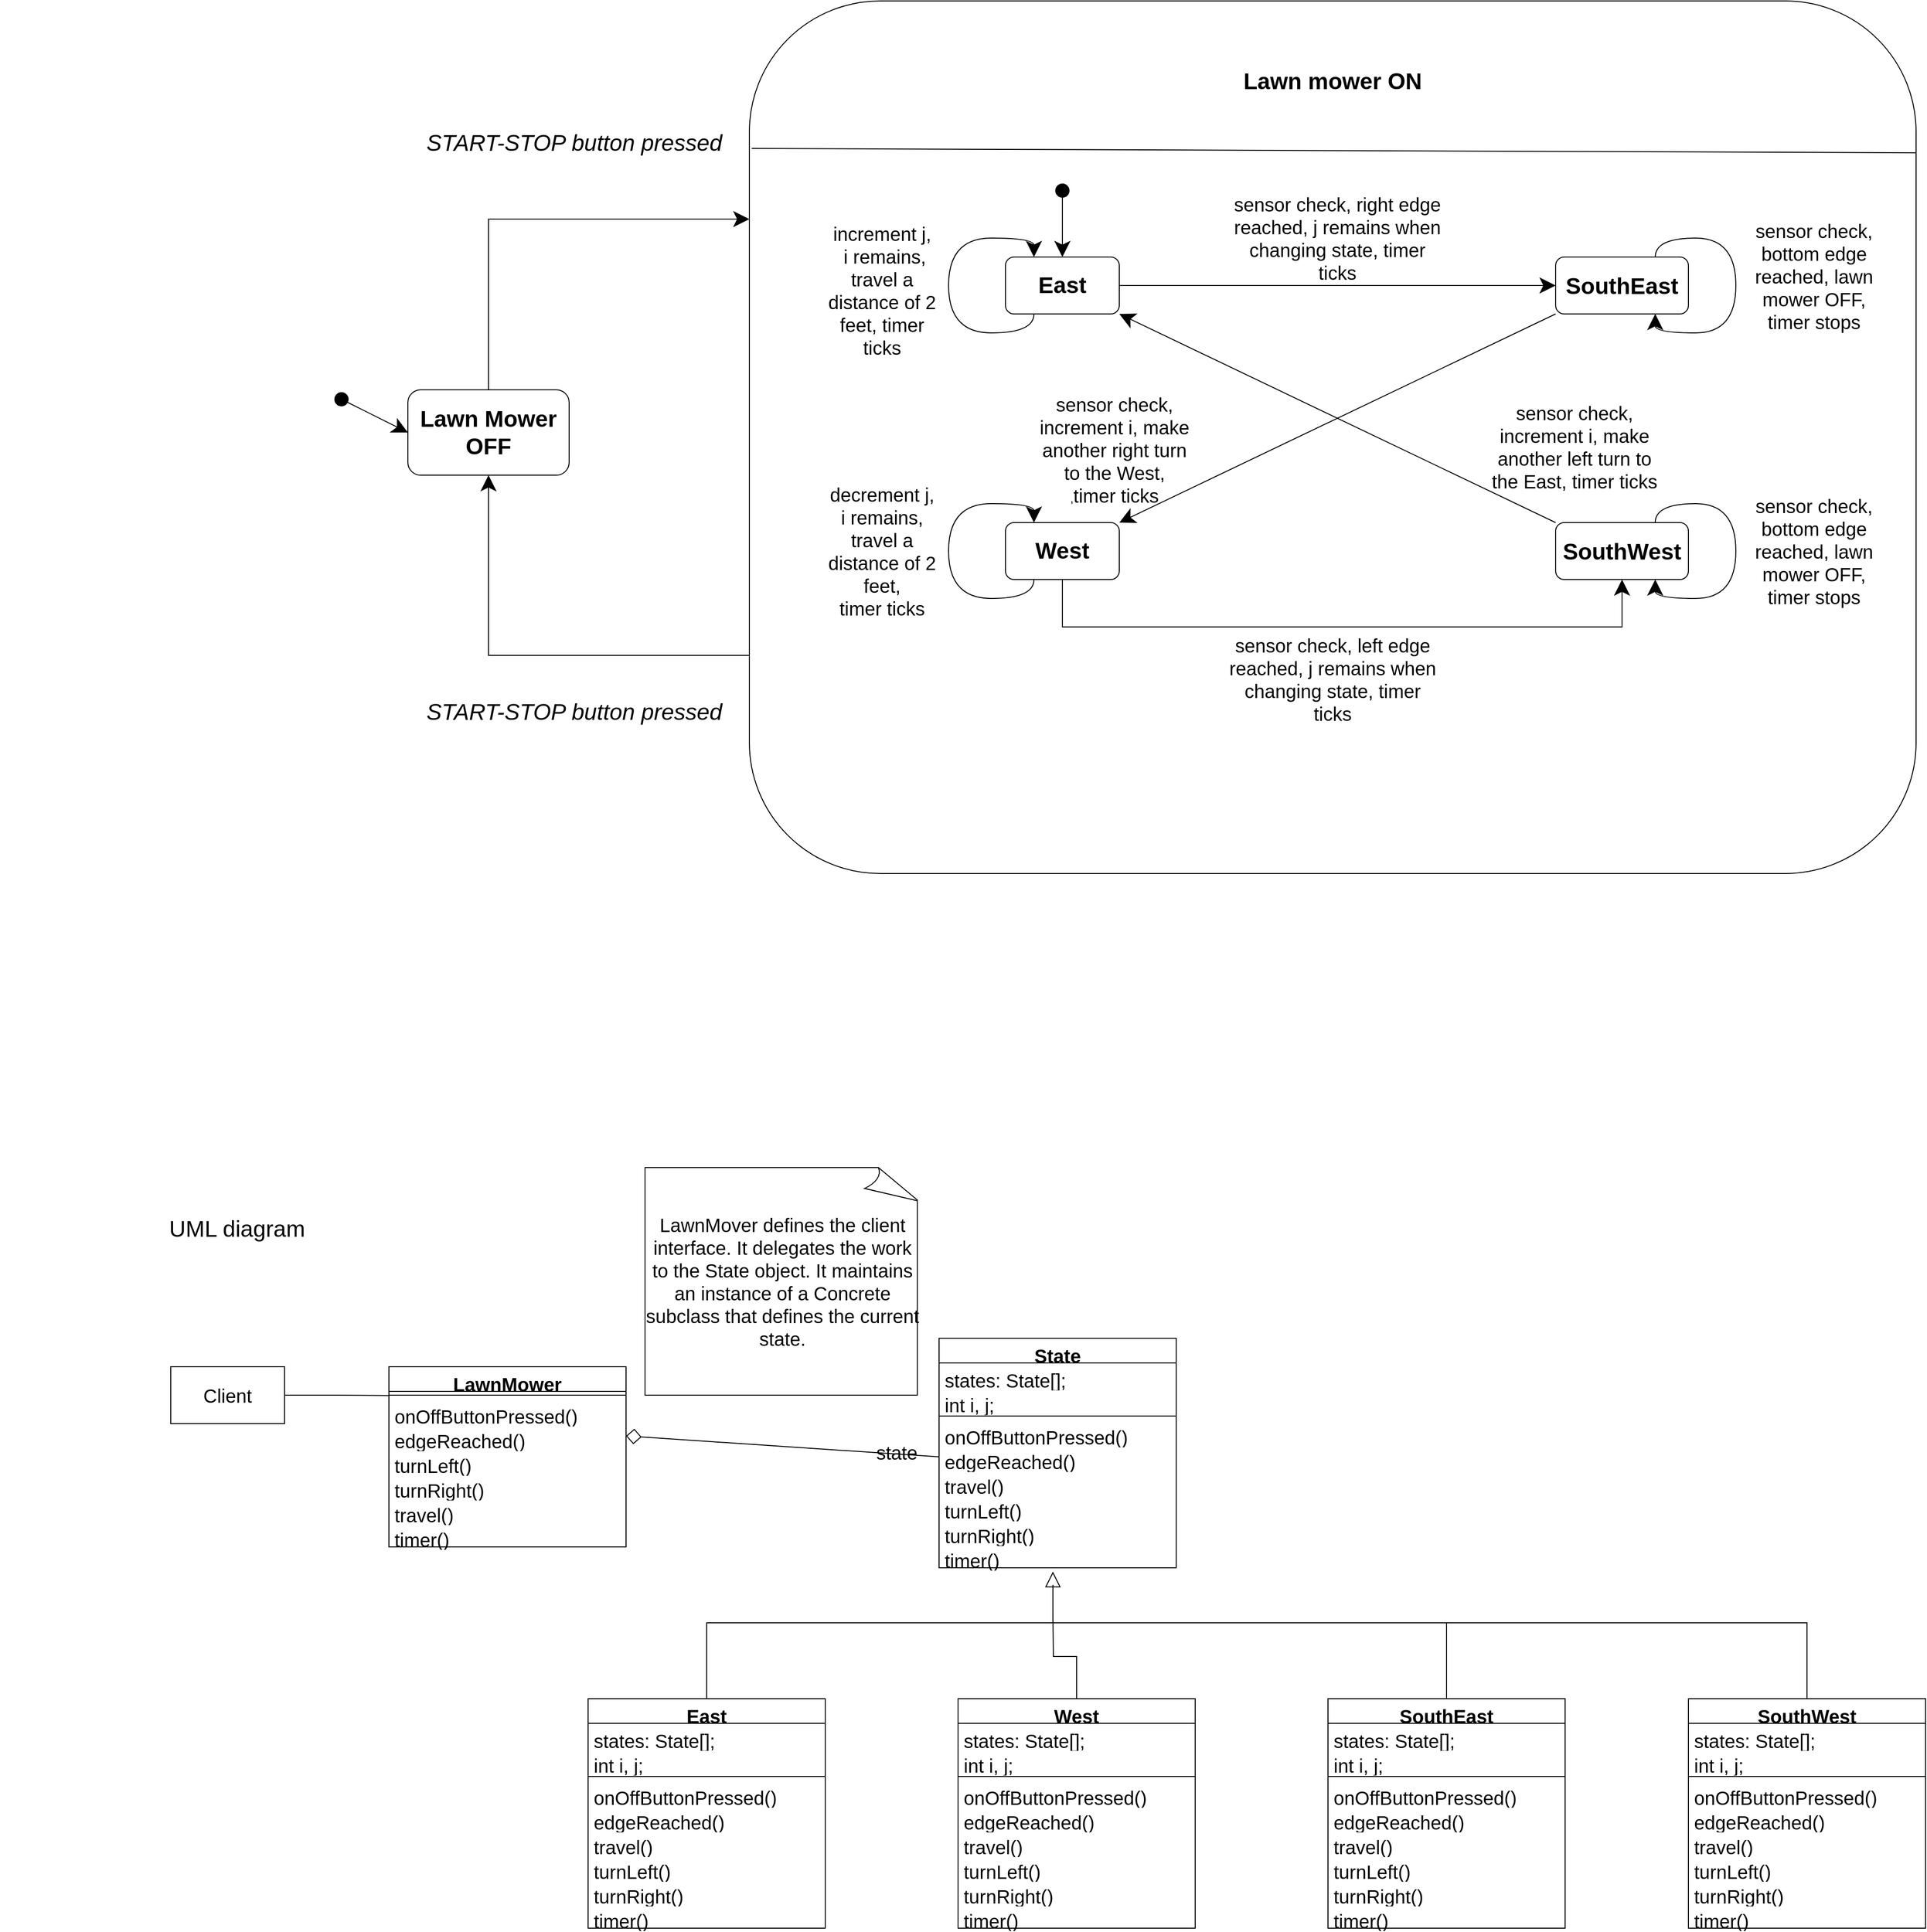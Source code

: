 <mxfile version="21.2.1" type="github">
  <diagram name="Page-1" id="KvL3jpzsEYVWvemKFwzc">
    <mxGraphModel dx="2650" dy="2578" grid="1" gridSize="10" guides="1" tooltips="1" connect="1" arrows="1" fold="1" page="1" pageScale="1" pageWidth="850" pageHeight="1100" math="0" shadow="0">
      <root>
        <mxCell id="0" />
        <mxCell id="1" parent="0" />
        <mxCell id="6d6ZR2iikcrfA8smD7Zp-4" style="edgeStyle=orthogonalEdgeStyle;rounded=0;orthogonalLoop=1;jettySize=auto;html=1;exitX=0;exitY=0.75;exitDx=0;exitDy=0;entryX=0.5;entryY=1;entryDx=0;entryDy=0;endSize=14;" edge="1" parent="1" source="Ldkf10a5wtrMLSqoh3qG-2" target="Ldkf10a5wtrMLSqoh3qG-12">
          <mxGeometry relative="1" as="geometry" />
        </mxCell>
        <mxCell id="Ldkf10a5wtrMLSqoh3qG-2" value="" style="rounded=1;whiteSpace=wrap;html=1;" parent="1" vertex="1">
          <mxGeometry x="-320" y="-70" width="1230" height="920" as="geometry" />
        </mxCell>
        <mxCell id="Ldkf10a5wtrMLSqoh3qG-4" value="&lt;font style=&quot;font-size: 24px;&quot;&gt;Lawn mower ON&lt;br&gt;&lt;/font&gt;" style="text;html=1;strokeColor=none;fillColor=none;align=center;verticalAlign=middle;whiteSpace=wrap;rounded=0;fontStyle=1" parent="1" vertex="1">
          <mxGeometry x="125" width="340" height="30" as="geometry" />
        </mxCell>
        <mxCell id="Ldkf10a5wtrMLSqoh3qG-7" value="" style="endArrow=none;html=1;rounded=0;entryX=1;entryY=0.174;entryDx=0;entryDy=0;exitX=0.002;exitY=0.169;exitDx=0;exitDy=0;startFill=1;snapToPoint=0;noJump=1;exitPerimeter=0;entryPerimeter=0;" parent="1" source="Ldkf10a5wtrMLSqoh3qG-2" target="Ldkf10a5wtrMLSqoh3qG-2" edge="1">
          <mxGeometry width="50" height="50" relative="1" as="geometry">
            <mxPoint x="320" y="170" as="sourcePoint" />
            <mxPoint x="370" y="120" as="targetPoint" />
          </mxGeometry>
        </mxCell>
        <mxCell id="6d6ZR2iikcrfA8smD7Zp-6" style="edgeStyle=orthogonalEdgeStyle;rounded=0;orthogonalLoop=1;jettySize=auto;html=1;exitX=1;exitY=0.5;exitDx=0;exitDy=0;entryX=0;entryY=0.5;entryDx=0;entryDy=0;endSize=14;" edge="1" parent="1" source="Ldkf10a5wtrMLSqoh3qG-8" target="Ldkf10a5wtrMLSqoh3qG-10">
          <mxGeometry relative="1" as="geometry" />
        </mxCell>
        <mxCell id="Ldkf10a5wtrMLSqoh3qG-8" value="&lt;font style=&quot;font-size: 24px;&quot;&gt;East&lt;/font&gt;" style="rounded=1;whiteSpace=wrap;html=1;fontStyle=1" parent="1" vertex="1">
          <mxGeometry x="-50" y="200" width="120" height="60" as="geometry" />
        </mxCell>
        <mxCell id="6d6ZR2iikcrfA8smD7Zp-15" style="edgeStyle=orthogonalEdgeStyle;rounded=0;orthogonalLoop=1;jettySize=auto;html=1;exitX=0.5;exitY=1;exitDx=0;exitDy=0;entryX=0.5;entryY=1;entryDx=0;entryDy=0;endSize=14;" edge="1" parent="1" source="Ldkf10a5wtrMLSqoh3qG-9" target="Ldkf10a5wtrMLSqoh3qG-11">
          <mxGeometry relative="1" as="geometry">
            <Array as="points">
              <mxPoint x="10" y="590" />
              <mxPoint x="600" y="590" />
            </Array>
          </mxGeometry>
        </mxCell>
        <mxCell id="Ldkf10a5wtrMLSqoh3qG-9" value="&lt;font style=&quot;font-size: 24px;&quot;&gt;West&lt;/font&gt;" style="rounded=1;whiteSpace=wrap;html=1;fontStyle=1" parent="1" vertex="1">
          <mxGeometry x="-50" y="480" width="120" height="60" as="geometry" />
        </mxCell>
        <mxCell id="6d6ZR2iikcrfA8smD7Zp-11" style="rounded=0;orthogonalLoop=1;jettySize=auto;html=1;exitX=0;exitY=1;exitDx=0;exitDy=0;entryX=1;entryY=0;entryDx=0;entryDy=0;endSize=14;" edge="1" parent="1" source="Ldkf10a5wtrMLSqoh3qG-10" target="Ldkf10a5wtrMLSqoh3qG-9">
          <mxGeometry relative="1" as="geometry" />
        </mxCell>
        <mxCell id="Ldkf10a5wtrMLSqoh3qG-10" value="&lt;font style=&quot;font-size: 24px;&quot;&gt;SouthEast&lt;/font&gt;" style="rounded=1;html=1;fontStyle=1;whiteSpace=wrap;spacingTop=1;spacing=14;" parent="1" vertex="1">
          <mxGeometry x="530" y="200" width="140" height="60" as="geometry" />
        </mxCell>
        <mxCell id="6d6ZR2iikcrfA8smD7Zp-18" style="rounded=0;orthogonalLoop=1;jettySize=auto;html=1;exitX=0;exitY=0;exitDx=0;exitDy=0;entryX=1;entryY=1;entryDx=0;entryDy=0;endSize=14;" edge="1" parent="1" source="Ldkf10a5wtrMLSqoh3qG-11" target="Ldkf10a5wtrMLSqoh3qG-8">
          <mxGeometry relative="1" as="geometry" />
        </mxCell>
        <mxCell id="Ldkf10a5wtrMLSqoh3qG-11" value="&lt;div style=&quot;font-size: 24px;&quot;&gt;&lt;font style=&quot;font-size: 24px;&quot;&gt;SouthWest&lt;/font&gt;&lt;/div&gt;" style="rounded=1;html=1;fontStyle=1;whiteSpace=wrap;spacingTop=1;spacing=14;" parent="1" vertex="1">
          <mxGeometry x="530" y="480" width="140" height="60" as="geometry" />
        </mxCell>
        <mxCell id="6d6ZR2iikcrfA8smD7Zp-3" style="edgeStyle=orthogonalEdgeStyle;rounded=0;orthogonalLoop=1;jettySize=auto;html=1;exitX=0.5;exitY=0;exitDx=0;exitDy=0;entryX=0;entryY=0.25;entryDx=0;entryDy=0;endSize=14;" edge="1" parent="1" source="Ldkf10a5wtrMLSqoh3qG-12" target="Ldkf10a5wtrMLSqoh3qG-2">
          <mxGeometry relative="1" as="geometry">
            <Array as="points">
              <mxPoint x="-595" y="160" />
            </Array>
          </mxGeometry>
        </mxCell>
        <mxCell id="Ldkf10a5wtrMLSqoh3qG-12" value="&lt;font style=&quot;font-size: 24px;&quot;&gt;Lawn Mower OFF&lt;br&gt;&lt;/font&gt;" style="rounded=1;whiteSpace=wrap;html=1;fontStyle=1" parent="1" vertex="1">
          <mxGeometry x="-680" y="340" width="170" height="90" as="geometry" />
        </mxCell>
        <mxCell id="6d6ZR2iikcrfA8smD7Zp-1" value="&lt;font style=&quot;font-size: 24px;&quot;&gt;START-STOP button pressed&lt;br&gt;&lt;/font&gt;" style="text;html=1;align=center;verticalAlign=middle;resizable=0;points=[];autosize=1;strokeColor=none;fillColor=none;fontStyle=2" vertex="1" parent="1">
          <mxGeometry x="-670" y="60" width="330" height="40" as="geometry" />
        </mxCell>
        <mxCell id="6d6ZR2iikcrfA8smD7Zp-2" value="&lt;font style=&quot;font-size: 24px;&quot;&gt;START-STOP button pressed&lt;br&gt;&lt;/font&gt;" style="text;html=1;align=center;verticalAlign=middle;resizable=0;points=[];autosize=1;strokeColor=none;fillColor=none;fontStyle=2" vertex="1" parent="1">
          <mxGeometry x="-670" y="660" width="330" height="40" as="geometry" />
        </mxCell>
        <mxCell id="6d6ZR2iikcrfA8smD7Zp-5" value="" style="endArrow=classic;html=1;rounded=0;entryX=0;entryY=0.5;entryDx=0;entryDy=0;endSize=14;startSize=14;startArrow=oval;startFill=1;" edge="1" parent="1" target="Ldkf10a5wtrMLSqoh3qG-12">
          <mxGeometry width="50" height="50" relative="1" as="geometry">
            <mxPoint x="-750" y="350" as="sourcePoint" />
            <mxPoint x="-470" y="490" as="targetPoint" />
          </mxGeometry>
        </mxCell>
        <mxCell id="6d6ZR2iikcrfA8smD7Zp-8" style="edgeStyle=orthogonalEdgeStyle;rounded=0;orthogonalLoop=1;jettySize=auto;html=1;exitX=0.25;exitY=1;exitDx=0;exitDy=0;entryX=0.25;entryY=0;entryDx=0;entryDy=0;curved=1;endSize=14;" edge="1" parent="1" source="Ldkf10a5wtrMLSqoh3qG-8" target="Ldkf10a5wtrMLSqoh3qG-8">
          <mxGeometry relative="1" as="geometry">
            <Array as="points">
              <mxPoint x="-20" y="280" />
              <mxPoint x="-110" y="280" />
              <mxPoint x="-110" y="180" />
              <mxPoint x="-20" y="180" />
            </Array>
          </mxGeometry>
        </mxCell>
        <mxCell id="6d6ZR2iikcrfA8smD7Zp-9" value="&lt;div&gt;&lt;font style=&quot;font-size: 20px;&quot;&gt;increment j,&lt;/font&gt;&lt;/div&gt;&lt;div&gt;&lt;font style=&quot;font-size: 20px;&quot;&gt;&amp;nbsp;i remains, travel a distance of 2 feet, timer ticks&lt;br&gt;&lt;/font&gt;&lt;/div&gt;" style="text;html=1;strokeColor=none;fillColor=none;align=center;verticalAlign=middle;whiteSpace=wrap;rounded=0;" vertex="1" parent="1">
          <mxGeometry x="-240" y="180" width="120" height="110" as="geometry" />
        </mxCell>
        <mxCell id="6d6ZR2iikcrfA8smD7Zp-10" value="&lt;font style=&quot;font-size: 20px;&quot;&gt;sensor check, right edge reached, j remains when changing state, &lt;/font&gt;&lt;font style=&quot;font-size: 20px;&quot;&gt;timer ticks&lt;/font&gt;" style="text;html=1;strokeColor=none;fillColor=none;align=center;verticalAlign=middle;whiteSpace=wrap;rounded=0;" vertex="1" parent="1">
          <mxGeometry x="190" y="140" width="220" height="80" as="geometry" />
        </mxCell>
        <mxCell id="6d6ZR2iikcrfA8smD7Zp-12" value="&lt;div&gt;&lt;font style=&quot;font-size: 20px;&quot;&gt;sensor check,&lt;/font&gt;&lt;/div&gt;&lt;div&gt;&lt;font style=&quot;font-size: 20px;&quot;&gt;increment i, make another right turn to the West,&lt;/font&gt;&lt;/div&gt;,&lt;font style=&quot;font-size: 20px;&quot;&gt;timer ticks&lt;/font&gt;" style="text;html=1;strokeColor=none;fillColor=none;align=center;verticalAlign=middle;whiteSpace=wrap;rounded=0;" vertex="1" parent="1">
          <mxGeometry x="-20" y="350" width="170" height="105" as="geometry" />
        </mxCell>
        <mxCell id="6d6ZR2iikcrfA8smD7Zp-13" style="edgeStyle=orthogonalEdgeStyle;rounded=0;orthogonalLoop=1;jettySize=auto;html=1;exitX=0.25;exitY=1;exitDx=0;exitDy=0;entryX=0.25;entryY=0;entryDx=0;entryDy=0;curved=1;endSize=14;" edge="1" parent="1" source="Ldkf10a5wtrMLSqoh3qG-9" target="Ldkf10a5wtrMLSqoh3qG-9">
          <mxGeometry relative="1" as="geometry">
            <Array as="points">
              <mxPoint x="-20" y="560" />
              <mxPoint x="-110" y="560" />
              <mxPoint x="-110" y="460" />
              <mxPoint x="-20" y="460" />
            </Array>
          </mxGeometry>
        </mxCell>
        <mxCell id="6d6ZR2iikcrfA8smD7Zp-14" value="&lt;div&gt;&lt;font style=&quot;font-size: 20px;&quot;&gt;decrement j,&lt;/font&gt;&lt;/div&gt;&lt;div&gt;&lt;font style=&quot;font-size: 20px;&quot;&gt;i remains, travel a distance of 2 feet,&lt;/font&gt;&lt;/div&gt;&lt;div&gt;&lt;font style=&quot;font-size: 20px;&quot;&gt;timer ticks&lt;/font&gt;&lt;/div&gt;" style="text;html=1;strokeColor=none;fillColor=none;align=center;verticalAlign=middle;whiteSpace=wrap;rounded=0;" vertex="1" parent="1">
          <mxGeometry x="-240" y="455" width="120" height="110" as="geometry" />
        </mxCell>
        <mxCell id="6d6ZR2iikcrfA8smD7Zp-17" value="&lt;font style=&quot;font-size: 20px;&quot;&gt;sensor check, left edge reached, j remains when changing state, &lt;/font&gt;&lt;font style=&quot;font-size: 20px;&quot;&gt;timer ticks&lt;/font&gt;" style="text;html=1;strokeColor=none;fillColor=none;align=center;verticalAlign=middle;whiteSpace=wrap;rounded=0;" vertex="1" parent="1">
          <mxGeometry x="180" y="590" width="230" height="110" as="geometry" />
        </mxCell>
        <mxCell id="6d6ZR2iikcrfA8smD7Zp-25" value="" style="endArrow=classic;endFill=1;endSize=14;html=1;rounded=0;entryX=0.5;entryY=0;entryDx=0;entryDy=0;ignoreEdge=1;startArrow=oval;startFill=1;startSize=14;" edge="1" parent="1" target="Ldkf10a5wtrMLSqoh3qG-8">
          <mxGeometry width="160" relative="1" as="geometry">
            <mxPoint x="10" y="130" as="sourcePoint" />
            <mxPoint x="-270" y="560" as="targetPoint" />
          </mxGeometry>
        </mxCell>
        <mxCell id="6d6ZR2iikcrfA8smD7Zp-26" value="&lt;font style=&quot;font-size: 20px;&quot;&gt;sensor check, increment i, make another left turn to the East&lt;font style=&quot;font-size: 20px;&quot;&gt;, timer ticks&lt;/font&gt;&lt;/font&gt;" style="text;html=1;strokeColor=none;fillColor=none;align=center;verticalAlign=middle;whiteSpace=wrap;rounded=0;" vertex="1" parent="1">
          <mxGeometry x="460" y="345" width="180" height="110" as="geometry" />
        </mxCell>
        <mxCell id="6d6ZR2iikcrfA8smD7Zp-27" style="edgeStyle=orthogonalEdgeStyle;rounded=0;orthogonalLoop=1;jettySize=auto;html=1;exitX=0.75;exitY=0;exitDx=0;exitDy=0;entryX=0.75;entryY=1;entryDx=0;entryDy=0;curved=1;endSize=14;" edge="1" parent="1" source="Ldkf10a5wtrMLSqoh3qG-11" target="Ldkf10a5wtrMLSqoh3qG-11">
          <mxGeometry relative="1" as="geometry">
            <Array as="points">
              <mxPoint x="635" y="460" />
              <mxPoint x="720" y="460" />
              <mxPoint x="720" y="560" />
              <mxPoint x="635" y="560" />
            </Array>
          </mxGeometry>
        </mxCell>
        <mxCell id="6d6ZR2iikcrfA8smD7Zp-28" value="&lt;font style=&quot;font-size: 20px;&quot;&gt;sensor check, bottom edge reached, lawn mower OFF, timer stops&lt;br&gt;&lt;/font&gt;" style="text;html=1;strokeColor=none;fillColor=none;align=center;verticalAlign=middle;whiteSpace=wrap;rounded=0;" vertex="1" parent="1">
          <mxGeometry x="730" y="470" width="145" height="80" as="geometry" />
        </mxCell>
        <mxCell id="6d6ZR2iikcrfA8smD7Zp-29" value="&lt;font style=&quot;font-size: 20px;&quot;&gt;sensor check, bottom edge reached, lawn mower OFF, &lt;/font&gt;&lt;font style=&quot;font-size: 20px;&quot;&gt;timer stops&lt;br&gt;&lt;/font&gt;" style="text;html=1;strokeColor=none;fillColor=none;align=center;verticalAlign=middle;whiteSpace=wrap;rounded=0;" vertex="1" parent="1">
          <mxGeometry x="730" y="180" width="145" height="80" as="geometry" />
        </mxCell>
        <mxCell id="6d6ZR2iikcrfA8smD7Zp-30" style="edgeStyle=orthogonalEdgeStyle;rounded=0;orthogonalLoop=1;jettySize=auto;html=1;exitX=0.75;exitY=0;exitDx=0;exitDy=0;entryX=0.75;entryY=1;entryDx=0;entryDy=0;curved=1;endSize=14;" edge="1" parent="1" source="Ldkf10a5wtrMLSqoh3qG-10" target="Ldkf10a5wtrMLSqoh3qG-10">
          <mxGeometry relative="1" as="geometry">
            <Array as="points">
              <mxPoint x="635" y="180" />
              <mxPoint x="720" y="180" />
              <mxPoint x="720" y="280" />
              <mxPoint x="635" y="280" />
            </Array>
          </mxGeometry>
        </mxCell>
        <mxCell id="6d6ZR2iikcrfA8smD7Zp-31" value="&lt;font style=&quot;font-size: 24px;&quot;&gt;UML diagram&lt;br&gt;&lt;/font&gt;" style="text;html=1;strokeColor=none;fillColor=none;align=center;verticalAlign=middle;whiteSpace=wrap;rounded=0;" vertex="1" parent="1">
          <mxGeometry x="-1110" y="1210" width="500" height="30" as="geometry" />
        </mxCell>
        <mxCell id="6d6ZR2iikcrfA8smD7Zp-60" style="edgeStyle=orthogonalEdgeStyle;rounded=0;orthogonalLoop=1;jettySize=auto;html=1;exitX=1;exitY=0.5;exitDx=0;exitDy=0;entryX=0;entryY=-0.141;entryDx=0;entryDy=0;entryPerimeter=0;endArrow=none;endFill=0;" edge="1" parent="1" source="6d6ZR2iikcrfA8smD7Zp-32" target="6d6ZR2iikcrfA8smD7Zp-41">
          <mxGeometry relative="1" as="geometry" />
        </mxCell>
        <mxCell id="6d6ZR2iikcrfA8smD7Zp-32" value="&lt;font style=&quot;font-size: 20px;&quot;&gt;Client&lt;/font&gt;" style="rounded=0;whiteSpace=wrap;html=1;" vertex="1" parent="1">
          <mxGeometry x="-930" y="1370" width="120" height="60" as="geometry" />
        </mxCell>
        <mxCell id="6d6ZR2iikcrfA8smD7Zp-38" value="&lt;font style=&quot;font-size: 20px;&quot;&gt;LawnMower&lt;/font&gt;" style="swimlane;fontStyle=1;align=center;verticalAlign=top;childLayout=stackLayout;horizontal=1;startSize=26;horizontalStack=0;resizeParent=1;resizeParentMax=0;resizeLast=0;collapsible=1;marginBottom=0;whiteSpace=wrap;html=1;" vertex="1" parent="1">
          <mxGeometry x="-700" y="1370" width="250" height="190" as="geometry" />
        </mxCell>
        <mxCell id="6d6ZR2iikcrfA8smD7Zp-40" value="" style="line;strokeWidth=1;fillColor=none;align=left;verticalAlign=middle;spacingTop=-1;spacingLeft=3;spacingRight=3;rotatable=0;labelPosition=right;points=[];portConstraint=eastwest;strokeColor=inherit;" vertex="1" parent="6d6ZR2iikcrfA8smD7Zp-38">
          <mxGeometry y="26" width="250" height="8" as="geometry" />
        </mxCell>
        <mxCell id="6d6ZR2iikcrfA8smD7Zp-41" value="&lt;font style=&quot;font-size: 20px;&quot;&gt;onOffButtonPressed()&lt;/font&gt;" style="text;strokeColor=none;fillColor=none;align=left;verticalAlign=top;spacingLeft=4;spacingRight=4;overflow=hidden;rotatable=0;points=[[0,0.5],[1,0.5]];portConstraint=eastwest;whiteSpace=wrap;html=1;" vertex="1" parent="6d6ZR2iikcrfA8smD7Zp-38">
          <mxGeometry y="34" width="250" height="26" as="geometry" />
        </mxCell>
        <mxCell id="6d6ZR2iikcrfA8smD7Zp-46" value="&lt;font style=&quot;font-size: 20px;&quot;&gt;edgeReached()&lt;/font&gt;" style="text;strokeColor=none;fillColor=none;align=left;verticalAlign=top;spacingLeft=4;spacingRight=4;overflow=hidden;rotatable=0;points=[[0,0.5],[1,0.5]];portConstraint=eastwest;whiteSpace=wrap;html=1;" vertex="1" parent="6d6ZR2iikcrfA8smD7Zp-38">
          <mxGeometry y="60" width="250" height="26" as="geometry" />
        </mxCell>
        <mxCell id="6d6ZR2iikcrfA8smD7Zp-50" value="&lt;font style=&quot;font-size: 20px;&quot;&gt;turnLeft()&lt;/font&gt;" style="text;strokeColor=none;fillColor=none;align=left;verticalAlign=top;spacingLeft=4;spacingRight=4;overflow=hidden;rotatable=0;points=[[0,0.5],[1,0.5]];portConstraint=eastwest;whiteSpace=wrap;html=1;" vertex="1" parent="6d6ZR2iikcrfA8smD7Zp-38">
          <mxGeometry y="86" width="250" height="26" as="geometry" />
        </mxCell>
        <mxCell id="6d6ZR2iikcrfA8smD7Zp-51" value="&lt;font style=&quot;font-size: 20px;&quot;&gt;turnRight()&lt;/font&gt;" style="text;strokeColor=none;fillColor=none;align=left;verticalAlign=top;spacingLeft=4;spacingRight=4;overflow=hidden;rotatable=0;points=[[0,0.5],[1,0.5]];portConstraint=eastwest;whiteSpace=wrap;html=1;" vertex="1" parent="6d6ZR2iikcrfA8smD7Zp-38">
          <mxGeometry y="112" width="250" height="26" as="geometry" />
        </mxCell>
        <mxCell id="6d6ZR2iikcrfA8smD7Zp-49" value="&lt;font style=&quot;font-size: 20px;&quot;&gt;travel()&lt;/font&gt;" style="text;strokeColor=none;fillColor=none;align=left;verticalAlign=top;spacingLeft=4;spacingRight=4;overflow=hidden;rotatable=0;points=[[0,0.5],[1,0.5]];portConstraint=eastwest;whiteSpace=wrap;html=1;" vertex="1" parent="6d6ZR2iikcrfA8smD7Zp-38">
          <mxGeometry y="138" width="250" height="26" as="geometry" />
        </mxCell>
        <mxCell id="6d6ZR2iikcrfA8smD7Zp-74" value="&lt;font style=&quot;font-size: 20px;&quot;&gt;timer()&lt;/font&gt;" style="text;strokeColor=none;fillColor=none;align=left;verticalAlign=top;spacingLeft=4;spacingRight=4;overflow=hidden;rotatable=0;points=[[0,0.5],[1,0.5]];portConstraint=eastwest;whiteSpace=wrap;html=1;" vertex="1" parent="6d6ZR2iikcrfA8smD7Zp-38">
          <mxGeometry y="164" width="250" height="26" as="geometry" />
        </mxCell>
        <mxCell id="6d6ZR2iikcrfA8smD7Zp-61" value="&lt;font style=&quot;font-size: 20px;&quot;&gt;State&lt;/font&gt;" style="swimlane;fontStyle=1;align=center;verticalAlign=top;childLayout=stackLayout;horizontal=1;startSize=26;horizontalStack=0;resizeParent=1;resizeParentMax=0;resizeLast=0;collapsible=1;marginBottom=0;whiteSpace=wrap;html=1;" vertex="1" parent="1">
          <mxGeometry x="-120" y="1340" width="250" height="242" as="geometry" />
        </mxCell>
        <mxCell id="6d6ZR2iikcrfA8smD7Zp-62" value="&lt;div&gt;&lt;font style=&quot;font-size: 20px;&quot;&gt;states: State[];&lt;br&gt;&lt;/font&gt;&lt;/div&gt;&lt;div&gt;&lt;font style=&quot;font-size: 20px;&quot;&gt;&lt;br&gt;&lt;/font&gt;&lt;/div&gt;" style="text;strokeColor=none;fillColor=none;align=left;verticalAlign=top;spacingLeft=4;spacingRight=4;overflow=hidden;rotatable=0;points=[[0,0.5],[1,0.5]];portConstraint=eastwest;whiteSpace=wrap;html=1;" vertex="1" parent="6d6ZR2iikcrfA8smD7Zp-61">
          <mxGeometry y="26" width="250" height="26" as="geometry" />
        </mxCell>
        <mxCell id="6d6ZR2iikcrfA8smD7Zp-118" value="&lt;font style=&quot;font-size: 20px;&quot;&gt;int i, j;&lt;br&gt;&lt;/font&gt;" style="text;strokeColor=none;fillColor=none;align=left;verticalAlign=top;spacingLeft=4;spacingRight=4;overflow=hidden;rotatable=0;points=[[0,0.5],[1,0.5]];portConstraint=eastwest;whiteSpace=wrap;html=1;" vertex="1" parent="6d6ZR2iikcrfA8smD7Zp-61">
          <mxGeometry y="52" width="250" height="26" as="geometry" />
        </mxCell>
        <mxCell id="6d6ZR2iikcrfA8smD7Zp-63" value="" style="line;strokeWidth=1;fillColor=none;align=left;verticalAlign=middle;spacingTop=-1;spacingLeft=3;spacingRight=3;rotatable=0;labelPosition=right;points=[];portConstraint=eastwest;strokeColor=inherit;" vertex="1" parent="6d6ZR2iikcrfA8smD7Zp-61">
          <mxGeometry y="78" width="250" height="8" as="geometry" />
        </mxCell>
        <mxCell id="6d6ZR2iikcrfA8smD7Zp-64" value="&lt;font style=&quot;font-size: 20px;&quot;&gt;onOffButtonPressed()&lt;/font&gt;" style="text;strokeColor=none;fillColor=none;align=left;verticalAlign=top;spacingLeft=4;spacingRight=4;overflow=hidden;rotatable=0;points=[[0,0.5],[1,0.5]];portConstraint=eastwest;whiteSpace=wrap;html=1;" vertex="1" parent="6d6ZR2iikcrfA8smD7Zp-61">
          <mxGeometry y="86" width="250" height="26" as="geometry" />
        </mxCell>
        <mxCell id="6d6ZR2iikcrfA8smD7Zp-65" value="&lt;font style=&quot;font-size: 20px;&quot;&gt;edgeReached()&lt;/font&gt;" style="text;strokeColor=none;fillColor=none;align=left;verticalAlign=top;spacingLeft=4;spacingRight=4;overflow=hidden;rotatable=0;points=[[0,0.5],[1,0.5]];portConstraint=eastwest;whiteSpace=wrap;html=1;" vertex="1" parent="6d6ZR2iikcrfA8smD7Zp-61">
          <mxGeometry y="112" width="250" height="26" as="geometry" />
        </mxCell>
        <mxCell id="6d6ZR2iikcrfA8smD7Zp-66" value="&lt;font style=&quot;font-size: 20px;&quot;&gt;travel()&lt;/font&gt;" style="text;strokeColor=none;fillColor=none;align=left;verticalAlign=top;spacingLeft=4;spacingRight=4;overflow=hidden;rotatable=0;points=[[0,0.5],[1,0.5]];portConstraint=eastwest;whiteSpace=wrap;html=1;" vertex="1" parent="6d6ZR2iikcrfA8smD7Zp-61">
          <mxGeometry y="138" width="250" height="26" as="geometry" />
        </mxCell>
        <mxCell id="6d6ZR2iikcrfA8smD7Zp-67" value="&lt;font style=&quot;font-size: 20px;&quot;&gt;turnLeft()&lt;/font&gt;" style="text;strokeColor=none;fillColor=none;align=left;verticalAlign=top;spacingLeft=4;spacingRight=4;overflow=hidden;rotatable=0;points=[[0,0.5],[1,0.5]];portConstraint=eastwest;whiteSpace=wrap;html=1;" vertex="1" parent="6d6ZR2iikcrfA8smD7Zp-61">
          <mxGeometry y="164" width="250" height="26" as="geometry" />
        </mxCell>
        <mxCell id="6d6ZR2iikcrfA8smD7Zp-68" value="&lt;font style=&quot;font-size: 20px;&quot;&gt;turnRight()&lt;/font&gt;" style="text;strokeColor=none;fillColor=none;align=left;verticalAlign=top;spacingLeft=4;spacingRight=4;overflow=hidden;rotatable=0;points=[[0,0.5],[1,0.5]];portConstraint=eastwest;whiteSpace=wrap;html=1;" vertex="1" parent="6d6ZR2iikcrfA8smD7Zp-61">
          <mxGeometry y="190" width="250" height="26" as="geometry" />
        </mxCell>
        <mxCell id="6d6ZR2iikcrfA8smD7Zp-75" value="&lt;font style=&quot;font-size: 20px;&quot;&gt;timer()&lt;/font&gt;" style="text;strokeColor=none;fillColor=none;align=left;verticalAlign=top;spacingLeft=4;spacingRight=4;overflow=hidden;rotatable=0;points=[[0,0.5],[1,0.5]];portConstraint=eastwest;whiteSpace=wrap;html=1;" vertex="1" parent="6d6ZR2iikcrfA8smD7Zp-61">
          <mxGeometry y="216" width="250" height="26" as="geometry" />
        </mxCell>
        <mxCell id="6d6ZR2iikcrfA8smD7Zp-69" style="rounded=0;orthogonalLoop=1;jettySize=auto;html=1;exitX=0;exitY=0.5;exitDx=0;exitDy=0;entryX=1;entryY=0.5;entryDx=0;entryDy=0;endSize=14;endArrow=diamond;endFill=0;" edge="1" parent="1" source="6d6ZR2iikcrfA8smD7Zp-65" target="6d6ZR2iikcrfA8smD7Zp-46">
          <mxGeometry relative="1" as="geometry" />
        </mxCell>
        <mxCell id="6d6ZR2iikcrfA8smD7Zp-70" value="&lt;font style=&quot;font-size: 20px;&quot;&gt;state&lt;/font&gt;" style="text;html=1;align=center;verticalAlign=middle;resizable=0;points=[];autosize=1;strokeColor=none;fillColor=none;" vertex="1" parent="1">
          <mxGeometry x="-200" y="1440" width="70" height="40" as="geometry" />
        </mxCell>
        <mxCell id="6d6ZR2iikcrfA8smD7Zp-71" value="&lt;font style=&quot;font-size: 20px;&quot;&gt;LawnMover defines the client interface. It delegates the work to the State object. It maintains an instance of a Concrete subclass that defines the current state.&lt;br&gt;&lt;/font&gt;" style="whiteSpace=wrap;html=1;shape=mxgraph.basic.document" vertex="1" parent="1">
          <mxGeometry x="-430" y="1160" width="290" height="240" as="geometry" />
        </mxCell>
        <mxCell id="6d6ZR2iikcrfA8smD7Zp-114" style="edgeStyle=orthogonalEdgeStyle;rounded=0;orthogonalLoop=1;jettySize=auto;html=1;exitX=0.5;exitY=0;exitDx=0;exitDy=0;entryX=0.48;entryY=1.154;entryDx=0;entryDy=0;entryPerimeter=0;endSize=14;endArrow=block;endFill=0;" edge="1" parent="1" source="6d6ZR2iikcrfA8smD7Zp-77" target="6d6ZR2iikcrfA8smD7Zp-75">
          <mxGeometry relative="1" as="geometry">
            <Array as="points">
              <mxPoint x="-365" y="1640" />
              <mxPoint y="1640" />
            </Array>
          </mxGeometry>
        </mxCell>
        <mxCell id="6d6ZR2iikcrfA8smD7Zp-77" value="&lt;font style=&quot;font-size: 20px;&quot;&gt;East&lt;/font&gt;" style="swimlane;fontStyle=1;align=center;verticalAlign=top;childLayout=stackLayout;horizontal=1;startSize=26;horizontalStack=0;resizeParent=1;resizeParentMax=0;resizeLast=0;collapsible=1;marginBottom=0;whiteSpace=wrap;html=1;" vertex="1" parent="1">
          <mxGeometry x="-490" y="1720" width="250" height="242" as="geometry" />
        </mxCell>
        <mxCell id="6d6ZR2iikcrfA8smD7Zp-78" value="&lt;font style=&quot;font-size: 20px;&quot;&gt;states: State[];&lt;br&gt;&lt;/font&gt;" style="text;strokeColor=none;fillColor=none;align=left;verticalAlign=top;spacingLeft=4;spacingRight=4;overflow=hidden;rotatable=0;points=[[0,0.5],[1,0.5]];portConstraint=eastwest;whiteSpace=wrap;html=1;" vertex="1" parent="6d6ZR2iikcrfA8smD7Zp-77">
          <mxGeometry y="26" width="250" height="26" as="geometry" />
        </mxCell>
        <mxCell id="6d6ZR2iikcrfA8smD7Zp-119" value="&lt;font style=&quot;font-size: 20px;&quot;&gt;int i, j;&lt;br&gt;&lt;/font&gt;" style="text;strokeColor=none;fillColor=none;align=left;verticalAlign=top;spacingLeft=4;spacingRight=4;overflow=hidden;rotatable=0;points=[[0,0.5],[1,0.5]];portConstraint=eastwest;whiteSpace=wrap;html=1;" vertex="1" parent="6d6ZR2iikcrfA8smD7Zp-77">
          <mxGeometry y="52" width="250" height="26" as="geometry" />
        </mxCell>
        <mxCell id="6d6ZR2iikcrfA8smD7Zp-79" value="" style="line;strokeWidth=1;fillColor=none;align=left;verticalAlign=middle;spacingTop=-1;spacingLeft=3;spacingRight=3;rotatable=0;labelPosition=right;points=[];portConstraint=eastwest;strokeColor=inherit;" vertex="1" parent="6d6ZR2iikcrfA8smD7Zp-77">
          <mxGeometry y="78" width="250" height="8" as="geometry" />
        </mxCell>
        <mxCell id="6d6ZR2iikcrfA8smD7Zp-80" value="&lt;font style=&quot;font-size: 20px;&quot;&gt;onOffButtonPressed()&lt;/font&gt;" style="text;strokeColor=none;fillColor=none;align=left;verticalAlign=top;spacingLeft=4;spacingRight=4;overflow=hidden;rotatable=0;points=[[0,0.5],[1,0.5]];portConstraint=eastwest;whiteSpace=wrap;html=1;" vertex="1" parent="6d6ZR2iikcrfA8smD7Zp-77">
          <mxGeometry y="86" width="250" height="26" as="geometry" />
        </mxCell>
        <mxCell id="6d6ZR2iikcrfA8smD7Zp-81" value="&lt;font style=&quot;font-size: 20px;&quot;&gt;edgeReached()&lt;/font&gt;" style="text;strokeColor=none;fillColor=none;align=left;verticalAlign=top;spacingLeft=4;spacingRight=4;overflow=hidden;rotatable=0;points=[[0,0.5],[1,0.5]];portConstraint=eastwest;whiteSpace=wrap;html=1;" vertex="1" parent="6d6ZR2iikcrfA8smD7Zp-77">
          <mxGeometry y="112" width="250" height="26" as="geometry" />
        </mxCell>
        <mxCell id="6d6ZR2iikcrfA8smD7Zp-82" value="&lt;font style=&quot;font-size: 20px;&quot;&gt;travel()&lt;/font&gt;" style="text;strokeColor=none;fillColor=none;align=left;verticalAlign=top;spacingLeft=4;spacingRight=4;overflow=hidden;rotatable=0;points=[[0,0.5],[1,0.5]];portConstraint=eastwest;whiteSpace=wrap;html=1;" vertex="1" parent="6d6ZR2iikcrfA8smD7Zp-77">
          <mxGeometry y="138" width="250" height="26" as="geometry" />
        </mxCell>
        <mxCell id="6d6ZR2iikcrfA8smD7Zp-83" value="&lt;font style=&quot;font-size: 20px;&quot;&gt;turnLeft()&lt;/font&gt;" style="text;strokeColor=none;fillColor=none;align=left;verticalAlign=top;spacingLeft=4;spacingRight=4;overflow=hidden;rotatable=0;points=[[0,0.5],[1,0.5]];portConstraint=eastwest;whiteSpace=wrap;html=1;" vertex="1" parent="6d6ZR2iikcrfA8smD7Zp-77">
          <mxGeometry y="164" width="250" height="26" as="geometry" />
        </mxCell>
        <mxCell id="6d6ZR2iikcrfA8smD7Zp-84" value="&lt;font style=&quot;font-size: 20px;&quot;&gt;turnRight()&lt;/font&gt;" style="text;strokeColor=none;fillColor=none;align=left;verticalAlign=top;spacingLeft=4;spacingRight=4;overflow=hidden;rotatable=0;points=[[0,0.5],[1,0.5]];portConstraint=eastwest;whiteSpace=wrap;html=1;" vertex="1" parent="6d6ZR2iikcrfA8smD7Zp-77">
          <mxGeometry y="190" width="250" height="26" as="geometry" />
        </mxCell>
        <mxCell id="6d6ZR2iikcrfA8smD7Zp-85" value="&lt;font style=&quot;font-size: 20px;&quot;&gt;timer()&lt;/font&gt;" style="text;strokeColor=none;fillColor=none;align=left;verticalAlign=top;spacingLeft=4;spacingRight=4;overflow=hidden;rotatable=0;points=[[0,0.5],[1,0.5]];portConstraint=eastwest;whiteSpace=wrap;html=1;" vertex="1" parent="6d6ZR2iikcrfA8smD7Zp-77">
          <mxGeometry y="216" width="250" height="26" as="geometry" />
        </mxCell>
        <mxCell id="6d6ZR2iikcrfA8smD7Zp-115" style="edgeStyle=orthogonalEdgeStyle;rounded=0;orthogonalLoop=1;jettySize=auto;html=1;exitX=0.5;exitY=0;exitDx=0;exitDy=0;endArrow=none;endFill=0;" edge="1" parent="1" source="6d6ZR2iikcrfA8smD7Zp-86">
          <mxGeometry relative="1" as="geometry">
            <mxPoint y="1630" as="targetPoint" />
          </mxGeometry>
        </mxCell>
        <mxCell id="6d6ZR2iikcrfA8smD7Zp-86" value="&lt;font style=&quot;font-size: 20px;&quot;&gt;West&lt;/font&gt;" style="swimlane;fontStyle=1;align=center;verticalAlign=top;childLayout=stackLayout;horizontal=1;startSize=26;horizontalStack=0;resizeParent=1;resizeParentMax=0;resizeLast=0;collapsible=1;marginBottom=0;whiteSpace=wrap;html=1;" vertex="1" parent="1">
          <mxGeometry x="-100" y="1720" width="250" height="242" as="geometry" />
        </mxCell>
        <mxCell id="6d6ZR2iikcrfA8smD7Zp-87" value="&lt;font style=&quot;font-size: 20px;&quot;&gt;states: State[];&lt;br&gt;&lt;/font&gt;" style="text;strokeColor=none;fillColor=none;align=left;verticalAlign=top;spacingLeft=4;spacingRight=4;overflow=hidden;rotatable=0;points=[[0,0.5],[1,0.5]];portConstraint=eastwest;whiteSpace=wrap;html=1;" vertex="1" parent="6d6ZR2iikcrfA8smD7Zp-86">
          <mxGeometry y="26" width="250" height="26" as="geometry" />
        </mxCell>
        <mxCell id="6d6ZR2iikcrfA8smD7Zp-120" value="&lt;font style=&quot;font-size: 20px;&quot;&gt;int i, j;&lt;br&gt;&lt;/font&gt;" style="text;strokeColor=none;fillColor=none;align=left;verticalAlign=top;spacingLeft=4;spacingRight=4;overflow=hidden;rotatable=0;points=[[0,0.5],[1,0.5]];portConstraint=eastwest;whiteSpace=wrap;html=1;" vertex="1" parent="6d6ZR2iikcrfA8smD7Zp-86">
          <mxGeometry y="52" width="250" height="26" as="geometry" />
        </mxCell>
        <mxCell id="6d6ZR2iikcrfA8smD7Zp-88" value="" style="line;strokeWidth=1;fillColor=none;align=left;verticalAlign=middle;spacingTop=-1;spacingLeft=3;spacingRight=3;rotatable=0;labelPosition=right;points=[];portConstraint=eastwest;strokeColor=inherit;" vertex="1" parent="6d6ZR2iikcrfA8smD7Zp-86">
          <mxGeometry y="78" width="250" height="8" as="geometry" />
        </mxCell>
        <mxCell id="6d6ZR2iikcrfA8smD7Zp-89" value="&lt;font style=&quot;font-size: 20px;&quot;&gt;onOffButtonPressed()&lt;/font&gt;" style="text;strokeColor=none;fillColor=none;align=left;verticalAlign=top;spacingLeft=4;spacingRight=4;overflow=hidden;rotatable=0;points=[[0,0.5],[1,0.5]];portConstraint=eastwest;whiteSpace=wrap;html=1;" vertex="1" parent="6d6ZR2iikcrfA8smD7Zp-86">
          <mxGeometry y="86" width="250" height="26" as="geometry" />
        </mxCell>
        <mxCell id="6d6ZR2iikcrfA8smD7Zp-90" value="&lt;font style=&quot;font-size: 20px;&quot;&gt;edgeReached()&lt;/font&gt;" style="text;strokeColor=none;fillColor=none;align=left;verticalAlign=top;spacingLeft=4;spacingRight=4;overflow=hidden;rotatable=0;points=[[0,0.5],[1,0.5]];portConstraint=eastwest;whiteSpace=wrap;html=1;" vertex="1" parent="6d6ZR2iikcrfA8smD7Zp-86">
          <mxGeometry y="112" width="250" height="26" as="geometry" />
        </mxCell>
        <mxCell id="6d6ZR2iikcrfA8smD7Zp-91" value="&lt;font style=&quot;font-size: 20px;&quot;&gt;travel()&lt;/font&gt;" style="text;strokeColor=none;fillColor=none;align=left;verticalAlign=top;spacingLeft=4;spacingRight=4;overflow=hidden;rotatable=0;points=[[0,0.5],[1,0.5]];portConstraint=eastwest;whiteSpace=wrap;html=1;" vertex="1" parent="6d6ZR2iikcrfA8smD7Zp-86">
          <mxGeometry y="138" width="250" height="26" as="geometry" />
        </mxCell>
        <mxCell id="6d6ZR2iikcrfA8smD7Zp-92" value="&lt;font style=&quot;font-size: 20px;&quot;&gt;turnLeft()&lt;/font&gt;" style="text;strokeColor=none;fillColor=none;align=left;verticalAlign=top;spacingLeft=4;spacingRight=4;overflow=hidden;rotatable=0;points=[[0,0.5],[1,0.5]];portConstraint=eastwest;whiteSpace=wrap;html=1;" vertex="1" parent="6d6ZR2iikcrfA8smD7Zp-86">
          <mxGeometry y="164" width="250" height="26" as="geometry" />
        </mxCell>
        <mxCell id="6d6ZR2iikcrfA8smD7Zp-93" value="&lt;font style=&quot;font-size: 20px;&quot;&gt;turnRight()&lt;/font&gt;" style="text;strokeColor=none;fillColor=none;align=left;verticalAlign=top;spacingLeft=4;spacingRight=4;overflow=hidden;rotatable=0;points=[[0,0.5],[1,0.5]];portConstraint=eastwest;whiteSpace=wrap;html=1;" vertex="1" parent="6d6ZR2iikcrfA8smD7Zp-86">
          <mxGeometry y="190" width="250" height="26" as="geometry" />
        </mxCell>
        <mxCell id="6d6ZR2iikcrfA8smD7Zp-94" value="&lt;font style=&quot;font-size: 20px;&quot;&gt;timer()&lt;/font&gt;" style="text;strokeColor=none;fillColor=none;align=left;verticalAlign=top;spacingLeft=4;spacingRight=4;overflow=hidden;rotatable=0;points=[[0,0.5],[1,0.5]];portConstraint=eastwest;whiteSpace=wrap;html=1;" vertex="1" parent="6d6ZR2iikcrfA8smD7Zp-86">
          <mxGeometry y="216" width="250" height="26" as="geometry" />
        </mxCell>
        <mxCell id="6d6ZR2iikcrfA8smD7Zp-116" style="edgeStyle=orthogonalEdgeStyle;rounded=0;orthogonalLoop=1;jettySize=auto;html=1;exitX=0.5;exitY=0;exitDx=0;exitDy=0;endArrow=none;endFill=0;" edge="1" parent="1" source="6d6ZR2iikcrfA8smD7Zp-95">
          <mxGeometry relative="1" as="geometry">
            <mxPoint y="1620" as="targetPoint" />
            <Array as="points">
              <mxPoint x="415" y="1640" />
              <mxPoint y="1640" />
            </Array>
          </mxGeometry>
        </mxCell>
        <mxCell id="6d6ZR2iikcrfA8smD7Zp-95" value="&lt;font style=&quot;font-size: 20px;&quot;&gt;SouthEast&lt;/font&gt;" style="swimlane;fontStyle=1;align=center;verticalAlign=top;childLayout=stackLayout;horizontal=1;startSize=26;horizontalStack=0;resizeParent=1;resizeParentMax=0;resizeLast=0;collapsible=1;marginBottom=0;whiteSpace=wrap;html=1;" vertex="1" parent="1">
          <mxGeometry x="290" y="1720" width="250" height="242" as="geometry" />
        </mxCell>
        <mxCell id="6d6ZR2iikcrfA8smD7Zp-96" value="&lt;font style=&quot;font-size: 20px;&quot;&gt;states: State[];&lt;br&gt;&lt;/font&gt;" style="text;strokeColor=none;fillColor=none;align=left;verticalAlign=top;spacingLeft=4;spacingRight=4;overflow=hidden;rotatable=0;points=[[0,0.5],[1,0.5]];portConstraint=eastwest;whiteSpace=wrap;html=1;" vertex="1" parent="6d6ZR2iikcrfA8smD7Zp-95">
          <mxGeometry y="26" width="250" height="26" as="geometry" />
        </mxCell>
        <mxCell id="6d6ZR2iikcrfA8smD7Zp-121" value="&lt;font style=&quot;font-size: 20px;&quot;&gt;int i, j;&lt;br&gt;&lt;/font&gt;" style="text;strokeColor=none;fillColor=none;align=left;verticalAlign=top;spacingLeft=4;spacingRight=4;overflow=hidden;rotatable=0;points=[[0,0.5],[1,0.5]];portConstraint=eastwest;whiteSpace=wrap;html=1;" vertex="1" parent="6d6ZR2iikcrfA8smD7Zp-95">
          <mxGeometry y="52" width="250" height="26" as="geometry" />
        </mxCell>
        <mxCell id="6d6ZR2iikcrfA8smD7Zp-97" value="" style="line;strokeWidth=1;fillColor=none;align=left;verticalAlign=middle;spacingTop=-1;spacingLeft=3;spacingRight=3;rotatable=0;labelPosition=right;points=[];portConstraint=eastwest;strokeColor=inherit;" vertex="1" parent="6d6ZR2iikcrfA8smD7Zp-95">
          <mxGeometry y="78" width="250" height="8" as="geometry" />
        </mxCell>
        <mxCell id="6d6ZR2iikcrfA8smD7Zp-98" value="&lt;font style=&quot;font-size: 20px;&quot;&gt;onOffButtonPressed()&lt;/font&gt;" style="text;strokeColor=none;fillColor=none;align=left;verticalAlign=top;spacingLeft=4;spacingRight=4;overflow=hidden;rotatable=0;points=[[0,0.5],[1,0.5]];portConstraint=eastwest;whiteSpace=wrap;html=1;" vertex="1" parent="6d6ZR2iikcrfA8smD7Zp-95">
          <mxGeometry y="86" width="250" height="26" as="geometry" />
        </mxCell>
        <mxCell id="6d6ZR2iikcrfA8smD7Zp-99" value="&lt;font style=&quot;font-size: 20px;&quot;&gt;edgeReached()&lt;/font&gt;" style="text;strokeColor=none;fillColor=none;align=left;verticalAlign=top;spacingLeft=4;spacingRight=4;overflow=hidden;rotatable=0;points=[[0,0.5],[1,0.5]];portConstraint=eastwest;whiteSpace=wrap;html=1;" vertex="1" parent="6d6ZR2iikcrfA8smD7Zp-95">
          <mxGeometry y="112" width="250" height="26" as="geometry" />
        </mxCell>
        <mxCell id="6d6ZR2iikcrfA8smD7Zp-100" value="&lt;font style=&quot;font-size: 20px;&quot;&gt;travel()&lt;/font&gt;" style="text;strokeColor=none;fillColor=none;align=left;verticalAlign=top;spacingLeft=4;spacingRight=4;overflow=hidden;rotatable=0;points=[[0,0.5],[1,0.5]];portConstraint=eastwest;whiteSpace=wrap;html=1;" vertex="1" parent="6d6ZR2iikcrfA8smD7Zp-95">
          <mxGeometry y="138" width="250" height="26" as="geometry" />
        </mxCell>
        <mxCell id="6d6ZR2iikcrfA8smD7Zp-101" value="&lt;font style=&quot;font-size: 20px;&quot;&gt;turnLeft()&lt;/font&gt;" style="text;strokeColor=none;fillColor=none;align=left;verticalAlign=top;spacingLeft=4;spacingRight=4;overflow=hidden;rotatable=0;points=[[0,0.5],[1,0.5]];portConstraint=eastwest;whiteSpace=wrap;html=1;" vertex="1" parent="6d6ZR2iikcrfA8smD7Zp-95">
          <mxGeometry y="164" width="250" height="26" as="geometry" />
        </mxCell>
        <mxCell id="6d6ZR2iikcrfA8smD7Zp-102" value="&lt;font style=&quot;font-size: 20px;&quot;&gt;turnRight()&lt;/font&gt;" style="text;strokeColor=none;fillColor=none;align=left;verticalAlign=top;spacingLeft=4;spacingRight=4;overflow=hidden;rotatable=0;points=[[0,0.5],[1,0.5]];portConstraint=eastwest;whiteSpace=wrap;html=1;" vertex="1" parent="6d6ZR2iikcrfA8smD7Zp-95">
          <mxGeometry y="190" width="250" height="26" as="geometry" />
        </mxCell>
        <mxCell id="6d6ZR2iikcrfA8smD7Zp-103" value="&lt;font style=&quot;font-size: 20px;&quot;&gt;timer()&lt;/font&gt;" style="text;strokeColor=none;fillColor=none;align=left;verticalAlign=top;spacingLeft=4;spacingRight=4;overflow=hidden;rotatable=0;points=[[0,0.5],[1,0.5]];portConstraint=eastwest;whiteSpace=wrap;html=1;" vertex="1" parent="6d6ZR2iikcrfA8smD7Zp-95">
          <mxGeometry y="216" width="250" height="26" as="geometry" />
        </mxCell>
        <mxCell id="6d6ZR2iikcrfA8smD7Zp-117" style="edgeStyle=orthogonalEdgeStyle;rounded=0;orthogonalLoop=1;jettySize=auto;html=1;exitX=0.5;exitY=0;exitDx=0;exitDy=0;endArrow=none;endFill=0;" edge="1" parent="1" source="6d6ZR2iikcrfA8smD7Zp-104">
          <mxGeometry relative="1" as="geometry">
            <mxPoint y="1600" as="targetPoint" />
            <Array as="points">
              <mxPoint x="795" y="1640" />
              <mxPoint y="1640" />
            </Array>
          </mxGeometry>
        </mxCell>
        <mxCell id="6d6ZR2iikcrfA8smD7Zp-104" value="&lt;font style=&quot;font-size: 20px;&quot;&gt;SouthWest&lt;/font&gt;" style="swimlane;fontStyle=1;align=center;verticalAlign=top;childLayout=stackLayout;horizontal=1;startSize=26;horizontalStack=0;resizeParent=1;resizeParentMax=0;resizeLast=0;collapsible=1;marginBottom=0;whiteSpace=wrap;html=1;" vertex="1" parent="1">
          <mxGeometry x="670" y="1720" width="250" height="242" as="geometry" />
        </mxCell>
        <mxCell id="6d6ZR2iikcrfA8smD7Zp-105" value="&lt;font style=&quot;font-size: 20px;&quot;&gt;states: State[];&lt;br&gt;&lt;/font&gt;" style="text;strokeColor=none;fillColor=none;align=left;verticalAlign=top;spacingLeft=4;spacingRight=4;overflow=hidden;rotatable=0;points=[[0,0.5],[1,0.5]];portConstraint=eastwest;whiteSpace=wrap;html=1;" vertex="1" parent="6d6ZR2iikcrfA8smD7Zp-104">
          <mxGeometry y="26" width="250" height="26" as="geometry" />
        </mxCell>
        <mxCell id="6d6ZR2iikcrfA8smD7Zp-122" value="&lt;font style=&quot;font-size: 20px;&quot;&gt;int i, j;&lt;br&gt;&lt;/font&gt;" style="text;strokeColor=none;fillColor=none;align=left;verticalAlign=top;spacingLeft=4;spacingRight=4;overflow=hidden;rotatable=0;points=[[0,0.5],[1,0.5]];portConstraint=eastwest;whiteSpace=wrap;html=1;" vertex="1" parent="6d6ZR2iikcrfA8smD7Zp-104">
          <mxGeometry y="52" width="250" height="26" as="geometry" />
        </mxCell>
        <mxCell id="6d6ZR2iikcrfA8smD7Zp-106" value="" style="line;strokeWidth=1;fillColor=none;align=left;verticalAlign=middle;spacingTop=-1;spacingLeft=3;spacingRight=3;rotatable=0;labelPosition=right;points=[];portConstraint=eastwest;strokeColor=inherit;" vertex="1" parent="6d6ZR2iikcrfA8smD7Zp-104">
          <mxGeometry y="78" width="250" height="8" as="geometry" />
        </mxCell>
        <mxCell id="6d6ZR2iikcrfA8smD7Zp-107" value="&lt;font style=&quot;font-size: 20px;&quot;&gt;onOffButtonPressed()&lt;/font&gt;" style="text;strokeColor=none;fillColor=none;align=left;verticalAlign=top;spacingLeft=4;spacingRight=4;overflow=hidden;rotatable=0;points=[[0,0.5],[1,0.5]];portConstraint=eastwest;whiteSpace=wrap;html=1;" vertex="1" parent="6d6ZR2iikcrfA8smD7Zp-104">
          <mxGeometry y="86" width="250" height="26" as="geometry" />
        </mxCell>
        <mxCell id="6d6ZR2iikcrfA8smD7Zp-108" value="&lt;font style=&quot;font-size: 20px;&quot;&gt;edgeReached()&lt;/font&gt;" style="text;strokeColor=none;fillColor=none;align=left;verticalAlign=top;spacingLeft=4;spacingRight=4;overflow=hidden;rotatable=0;points=[[0,0.5],[1,0.5]];portConstraint=eastwest;whiteSpace=wrap;html=1;" vertex="1" parent="6d6ZR2iikcrfA8smD7Zp-104">
          <mxGeometry y="112" width="250" height="26" as="geometry" />
        </mxCell>
        <mxCell id="6d6ZR2iikcrfA8smD7Zp-109" value="&lt;font style=&quot;font-size: 20px;&quot;&gt;travel()&lt;/font&gt;" style="text;strokeColor=none;fillColor=none;align=left;verticalAlign=top;spacingLeft=4;spacingRight=4;overflow=hidden;rotatable=0;points=[[0,0.5],[1,0.5]];portConstraint=eastwest;whiteSpace=wrap;html=1;" vertex="1" parent="6d6ZR2iikcrfA8smD7Zp-104">
          <mxGeometry y="138" width="250" height="26" as="geometry" />
        </mxCell>
        <mxCell id="6d6ZR2iikcrfA8smD7Zp-110" value="&lt;font style=&quot;font-size: 20px;&quot;&gt;turnLeft()&lt;/font&gt;" style="text;strokeColor=none;fillColor=none;align=left;verticalAlign=top;spacingLeft=4;spacingRight=4;overflow=hidden;rotatable=0;points=[[0,0.5],[1,0.5]];portConstraint=eastwest;whiteSpace=wrap;html=1;" vertex="1" parent="6d6ZR2iikcrfA8smD7Zp-104">
          <mxGeometry y="164" width="250" height="26" as="geometry" />
        </mxCell>
        <mxCell id="6d6ZR2iikcrfA8smD7Zp-111" value="&lt;font style=&quot;font-size: 20px;&quot;&gt;turnRight()&lt;/font&gt;" style="text;strokeColor=none;fillColor=none;align=left;verticalAlign=top;spacingLeft=4;spacingRight=4;overflow=hidden;rotatable=0;points=[[0,0.5],[1,0.5]];portConstraint=eastwest;whiteSpace=wrap;html=1;" vertex="1" parent="6d6ZR2iikcrfA8smD7Zp-104">
          <mxGeometry y="190" width="250" height="26" as="geometry" />
        </mxCell>
        <mxCell id="6d6ZR2iikcrfA8smD7Zp-112" value="&lt;font style=&quot;font-size: 20px;&quot;&gt;timer()&lt;/font&gt;" style="text;strokeColor=none;fillColor=none;align=left;verticalAlign=top;spacingLeft=4;spacingRight=4;overflow=hidden;rotatable=0;points=[[0,0.5],[1,0.5]];portConstraint=eastwest;whiteSpace=wrap;html=1;" vertex="1" parent="6d6ZR2iikcrfA8smD7Zp-104">
          <mxGeometry y="216" width="250" height="26" as="geometry" />
        </mxCell>
      </root>
    </mxGraphModel>
  </diagram>
</mxfile>
